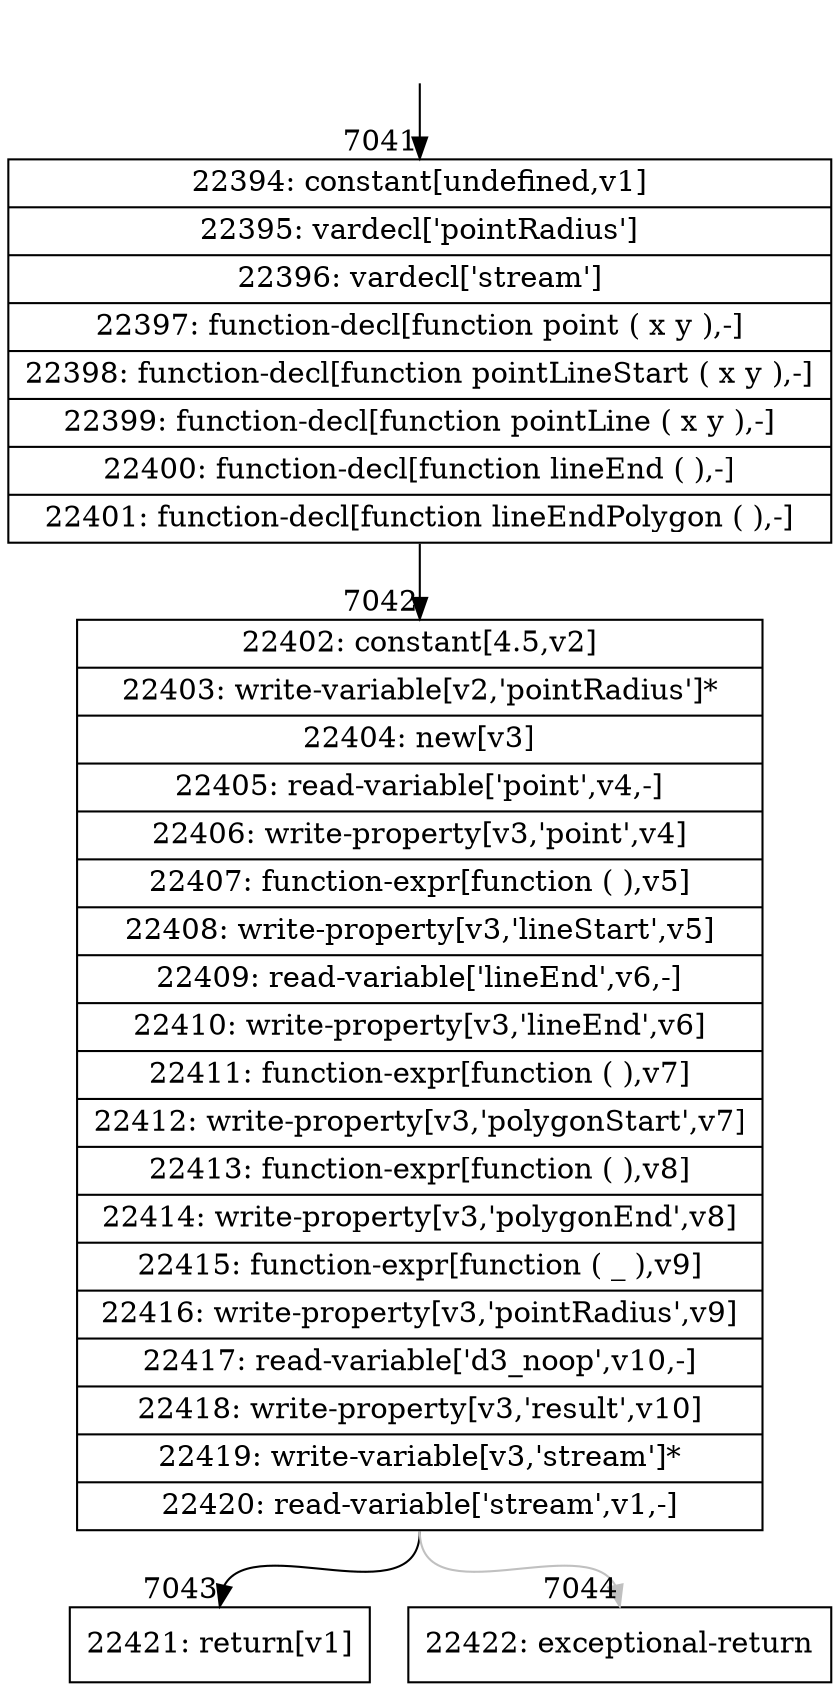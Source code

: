 digraph {
rankdir="TD"
BB_entry638[shape=none,label=""];
BB_entry638 -> BB7041 [tailport=s, headport=n, headlabel="    7041"]
BB7041 [shape=record label="{22394: constant[undefined,v1]|22395: vardecl['pointRadius']|22396: vardecl['stream']|22397: function-decl[function point ( x y ),-]|22398: function-decl[function pointLineStart ( x y ),-]|22399: function-decl[function pointLine ( x y ),-]|22400: function-decl[function lineEnd ( ),-]|22401: function-decl[function lineEndPolygon ( ),-]}" ] 
BB7041 -> BB7042 [tailport=s, headport=n, headlabel="      7042"]
BB7042 [shape=record label="{22402: constant[4.5,v2]|22403: write-variable[v2,'pointRadius']*|22404: new[v3]|22405: read-variable['point',v4,-]|22406: write-property[v3,'point',v4]|22407: function-expr[function ( ),v5]|22408: write-property[v3,'lineStart',v5]|22409: read-variable['lineEnd',v6,-]|22410: write-property[v3,'lineEnd',v6]|22411: function-expr[function ( ),v7]|22412: write-property[v3,'polygonStart',v7]|22413: function-expr[function ( ),v8]|22414: write-property[v3,'polygonEnd',v8]|22415: function-expr[function ( _ ),v9]|22416: write-property[v3,'pointRadius',v9]|22417: read-variable['d3_noop',v10,-]|22418: write-property[v3,'result',v10]|22419: write-variable[v3,'stream']*|22420: read-variable['stream',v1,-]}" ] 
BB7042 -> BB7043 [tailport=s, headport=n, headlabel="      7043"]
BB7042 -> BB7044 [tailport=s, headport=n, color=gray, headlabel="      7044"]
BB7043 [shape=record label="{22421: return[v1]}" ] 
BB7044 [shape=record label="{22422: exceptional-return}" ] 
//#$~ 4112
}
